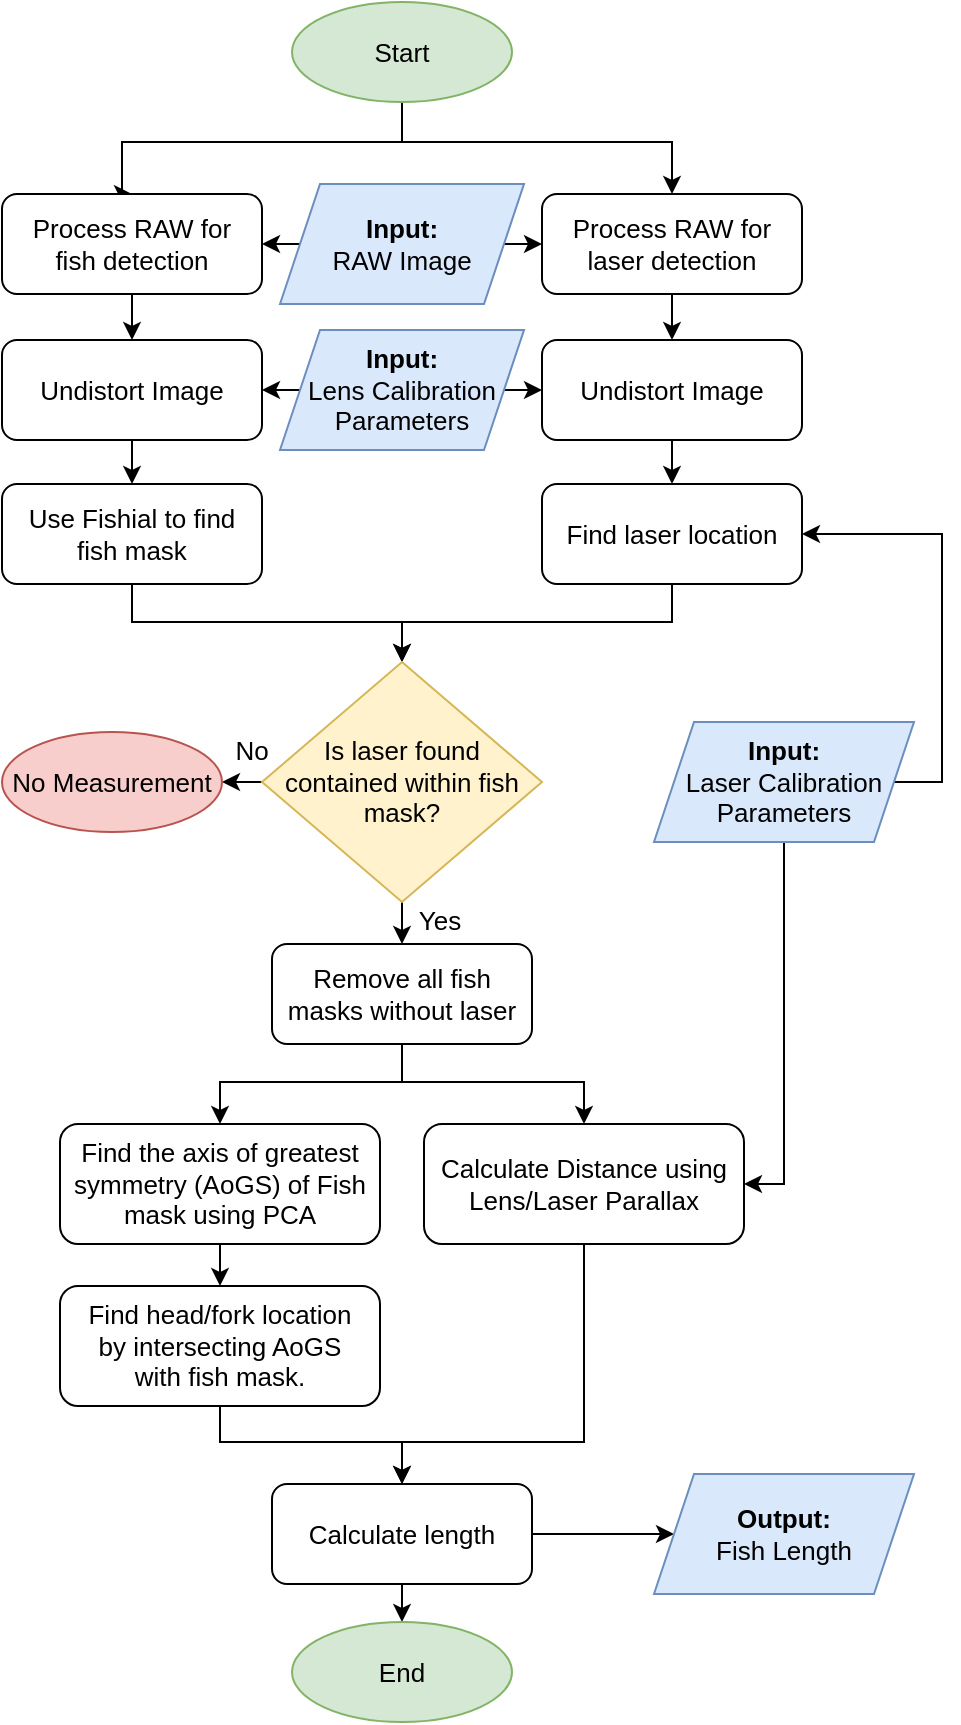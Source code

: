 <mxfile>
    <diagram id="C5RBs43oDa-KdzZeNtuy" name="Page-1">
        <mxGraphModel dx="1147" dy="754" grid="1" gridSize="10" guides="1" tooltips="1" connect="1" arrows="1" fold="1" page="1" pageScale="1" pageWidth="400" pageHeight="1100" math="0" shadow="0">
            <root>
                <mxCell id="WIyWlLk6GJQsqaUBKTNV-0"/>
                <mxCell id="WIyWlLk6GJQsqaUBKTNV-1" parent="WIyWlLk6GJQsqaUBKTNV-0"/>
                <mxCell id="128" style="edgeStyle=orthogonalEdgeStyle;rounded=0;orthogonalLoop=1;jettySize=auto;html=1;exitX=0;exitY=0.5;exitDx=0;exitDy=0;entryX=1;entryY=0.5;entryDx=0;entryDy=0;fontSize=13;" edge="1" parent="WIyWlLk6GJQsqaUBKTNV-1" source="130" target="137">
                    <mxGeometry relative="1" as="geometry"/>
                </mxCell>
                <mxCell id="129" style="edgeStyle=orthogonalEdgeStyle;rounded=0;orthogonalLoop=1;jettySize=auto;html=1;exitX=1;exitY=0.5;exitDx=0;exitDy=0;entryX=0;entryY=0.5;entryDx=0;entryDy=0;fontSize=13;" edge="1" parent="WIyWlLk6GJQsqaUBKTNV-1" source="130" target="132">
                    <mxGeometry relative="1" as="geometry"/>
                </mxCell>
                <mxCell id="130" value="&lt;b style=&quot;font-size: 13px;&quot;&gt;Input:&lt;br style=&quot;font-size: 13px;&quot;&gt;&lt;/b&gt;RAW Image" style="shape=parallelogram;perimeter=parallelogramPerimeter;whiteSpace=wrap;html=1;fixedSize=1;fillColor=#dae8fc;strokeColor=#6c8ebf;fontSize=13;" vertex="1" parent="WIyWlLk6GJQsqaUBKTNV-1">
                    <mxGeometry x="139" y="91" width="122" height="60" as="geometry"/>
                </mxCell>
                <mxCell id="131" style="edgeStyle=orthogonalEdgeStyle;rounded=0;orthogonalLoop=1;jettySize=auto;html=1;exitX=0.5;exitY=1;exitDx=0;exitDy=0;entryX=0.5;entryY=0;entryDx=0;entryDy=0;fontSize=13;" edge="1" parent="WIyWlLk6GJQsqaUBKTNV-1" source="132" target="139">
                    <mxGeometry relative="1" as="geometry"/>
                </mxCell>
                <mxCell id="132" value="Process RAW for laser detection" style="rounded=1;whiteSpace=wrap;html=1;fontSize=13;" vertex="1" parent="WIyWlLk6GJQsqaUBKTNV-1">
                    <mxGeometry x="270" y="96" width="130" height="50" as="geometry"/>
                </mxCell>
                <mxCell id="133" style="edgeStyle=orthogonalEdgeStyle;rounded=0;orthogonalLoop=1;jettySize=auto;html=1;exitX=0.5;exitY=1;exitDx=0;exitDy=0;entryX=0.5;entryY=0;entryDx=0;entryDy=0;fontSize=13;" edge="1" parent="WIyWlLk6GJQsqaUBKTNV-1" source="135" target="137">
                    <mxGeometry relative="1" as="geometry">
                        <Array as="points">
                            <mxPoint x="200" y="70"/>
                            <mxPoint x="60" y="70"/>
                        </Array>
                    </mxGeometry>
                </mxCell>
                <mxCell id="134" style="edgeStyle=orthogonalEdgeStyle;rounded=0;orthogonalLoop=1;jettySize=auto;html=1;exitX=0.5;exitY=1;exitDx=0;exitDy=0;entryX=0.5;entryY=0;entryDx=0;entryDy=0;fontSize=13;" edge="1" parent="WIyWlLk6GJQsqaUBKTNV-1" source="135" target="132">
                    <mxGeometry relative="1" as="geometry">
                        <Array as="points">
                            <mxPoint x="200" y="70"/>
                            <mxPoint x="335" y="70"/>
                        </Array>
                    </mxGeometry>
                </mxCell>
                <mxCell id="135" value="Start" style="ellipse;whiteSpace=wrap;html=1;fillColor=#d5e8d4;strokeColor=#82b366;fontSize=13;" vertex="1" parent="WIyWlLk6GJQsqaUBKTNV-1">
                    <mxGeometry x="145" width="110" height="50" as="geometry"/>
                </mxCell>
                <mxCell id="136" style="edgeStyle=orthogonalEdgeStyle;rounded=0;orthogonalLoop=1;jettySize=auto;html=1;exitX=0.5;exitY=1;exitDx=0;exitDy=0;entryX=0.5;entryY=0;entryDx=0;entryDy=0;fontSize=13;" edge="1" parent="WIyWlLk6GJQsqaUBKTNV-1" source="137" target="141">
                    <mxGeometry relative="1" as="geometry"/>
                </mxCell>
                <mxCell id="137" value="Process RAW for &lt;br&gt;fish detection" style="rounded=1;whiteSpace=wrap;html=1;fontSize=13;" vertex="1" parent="WIyWlLk6GJQsqaUBKTNV-1">
                    <mxGeometry y="96" width="130" height="50" as="geometry"/>
                </mxCell>
                <mxCell id="138" style="edgeStyle=orthogonalEdgeStyle;rounded=0;orthogonalLoop=1;jettySize=auto;html=1;exitX=0.5;exitY=1;exitDx=0;exitDy=0;entryX=0.5;entryY=0;entryDx=0;entryDy=0;fontSize=13;" edge="1" parent="WIyWlLk6GJQsqaUBKTNV-1" source="139" target="143">
                    <mxGeometry relative="1" as="geometry"/>
                </mxCell>
                <mxCell id="139" value="Undistort Image" style="rounded=1;whiteSpace=wrap;html=1;fontSize=13;" vertex="1" parent="WIyWlLk6GJQsqaUBKTNV-1">
                    <mxGeometry x="270" y="169" width="130" height="50" as="geometry"/>
                </mxCell>
                <mxCell id="140" style="edgeStyle=orthogonalEdgeStyle;rounded=0;orthogonalLoop=1;jettySize=auto;html=1;exitX=0.5;exitY=1;exitDx=0;exitDy=0;entryX=0.5;entryY=0;entryDx=0;entryDy=0;fontSize=13;" edge="1" parent="WIyWlLk6GJQsqaUBKTNV-1" source="141" target="148">
                    <mxGeometry relative="1" as="geometry"/>
                </mxCell>
                <mxCell id="141" value="Undistort Image" style="rounded=1;whiteSpace=wrap;html=1;fontSize=13;" vertex="1" parent="WIyWlLk6GJQsqaUBKTNV-1">
                    <mxGeometry y="169" width="130" height="50" as="geometry"/>
                </mxCell>
                <mxCell id="142" style="edgeStyle=orthogonalEdgeStyle;rounded=0;orthogonalLoop=1;jettySize=auto;html=1;exitX=0.5;exitY=1;exitDx=0;exitDy=0;fontSize=13;entryX=0.5;entryY=0;entryDx=0;entryDy=0;" edge="1" parent="WIyWlLk6GJQsqaUBKTNV-1" source="143" target="151">
                    <mxGeometry relative="1" as="geometry">
                        <mxPoint x="210" y="444" as="targetPoint"/>
                        <mxPoint x="345.0" y="295" as="sourcePoint"/>
                        <Array as="points">
                            <mxPoint x="335" y="310"/>
                            <mxPoint x="200" y="310"/>
                        </Array>
                    </mxGeometry>
                </mxCell>
                <mxCell id="143" value="Find laser location" style="rounded=1;whiteSpace=wrap;html=1;fontSize=13;" vertex="1" parent="WIyWlLk6GJQsqaUBKTNV-1">
                    <mxGeometry x="270" y="241" width="130" height="50" as="geometry"/>
                </mxCell>
                <mxCell id="144" style="edgeStyle=orthogonalEdgeStyle;rounded=0;orthogonalLoop=1;jettySize=auto;html=1;exitX=1;exitY=0.5;exitDx=0;exitDy=0;entryX=1;entryY=0.5;entryDx=0;entryDy=0;fontSize=13;" edge="1" parent="WIyWlLk6GJQsqaUBKTNV-1" source="146" target="143">
                    <mxGeometry relative="1" as="geometry">
                        <Array as="points">
                            <mxPoint x="470" y="390"/>
                            <mxPoint x="470" y="266"/>
                        </Array>
                    </mxGeometry>
                </mxCell>
                <mxCell id="145" style="edgeStyle=orthogonalEdgeStyle;rounded=0;orthogonalLoop=1;jettySize=auto;html=1;exitX=0.5;exitY=1;exitDx=0;exitDy=0;entryX=1;entryY=0.5;entryDx=0;entryDy=0;fontSize=13;" edge="1" parent="WIyWlLk6GJQsqaUBKTNV-1" source="146" target="162">
                    <mxGeometry relative="1" as="geometry"/>
                </mxCell>
                <mxCell id="146" value="&lt;b style=&quot;font-size: 13px;&quot;&gt;Input:&lt;/b&gt;&lt;br style=&quot;font-size: 13px;&quot;&gt;Laser Calibration Parameters" style="shape=parallelogram;perimeter=parallelogramPerimeter;whiteSpace=wrap;html=1;fixedSize=1;fillColor=#dae8fc;strokeColor=#6c8ebf;fontSize=13;" vertex="1" parent="WIyWlLk6GJQsqaUBKTNV-1">
                    <mxGeometry x="326" y="360" width="130" height="60" as="geometry"/>
                </mxCell>
                <mxCell id="147" style="edgeStyle=orthogonalEdgeStyle;rounded=0;orthogonalLoop=1;jettySize=auto;html=1;exitX=0.5;exitY=1;exitDx=0;exitDy=0;entryX=0.5;entryY=0;entryDx=0;entryDy=0;fontSize=13;" edge="1" parent="WIyWlLk6GJQsqaUBKTNV-1" source="148" target="151">
                    <mxGeometry relative="1" as="geometry">
                        <Array as="points">
                            <mxPoint x="65" y="310"/>
                            <mxPoint x="200" y="310"/>
                        </Array>
                    </mxGeometry>
                </mxCell>
                <mxCell id="148" value="Use Fishial to find &lt;br&gt;fish mask" style="rounded=1;whiteSpace=wrap;html=1;fontSize=13;" vertex="1" parent="WIyWlLk6GJQsqaUBKTNV-1">
                    <mxGeometry y="241" width="130" height="50" as="geometry"/>
                </mxCell>
                <mxCell id="149" style="edgeStyle=orthogonalEdgeStyle;rounded=0;orthogonalLoop=1;jettySize=auto;html=1;exitX=0;exitY=0.5;exitDx=0;exitDy=0;entryX=1;entryY=0.5;entryDx=0;entryDy=0;fontSize=13;" edge="1" parent="WIyWlLk6GJQsqaUBKTNV-1" source="151" target="152">
                    <mxGeometry relative="1" as="geometry"/>
                </mxCell>
                <mxCell id="150" style="edgeStyle=orthogonalEdgeStyle;rounded=0;orthogonalLoop=1;jettySize=auto;html=1;exitX=0.5;exitY=1;exitDx=0;exitDy=0;entryX=0.5;entryY=0;entryDx=0;entryDy=0;fontSize=13;" edge="1" parent="WIyWlLk6GJQsqaUBKTNV-1" source="151" target="158">
                    <mxGeometry relative="1" as="geometry"/>
                </mxCell>
                <mxCell id="151" value="Is laser found&lt;br&gt;contained within fish mask?" style="rhombus;whiteSpace=wrap;html=1;fillColor=#fff2cc;strokeColor=#d6b656;fontSize=13;" vertex="1" parent="WIyWlLk6GJQsqaUBKTNV-1">
                    <mxGeometry x="130" y="330" width="140" height="120" as="geometry"/>
                </mxCell>
                <mxCell id="152" value="No Measurement" style="ellipse;whiteSpace=wrap;html=1;fillColor=#f8cecc;strokeColor=#b85450;fontSize=13;" vertex="1" parent="WIyWlLk6GJQsqaUBKTNV-1">
                    <mxGeometry y="365" width="110" height="50" as="geometry"/>
                </mxCell>
                <mxCell id="153" style="edgeStyle=orthogonalEdgeStyle;rounded=0;orthogonalLoop=1;jettySize=auto;html=1;exitX=1;exitY=0.5;exitDx=0;exitDy=0;entryX=0;entryY=0.5;entryDx=0;entryDy=0;fontSize=13;" edge="1" parent="WIyWlLk6GJQsqaUBKTNV-1" source="155" target="139">
                    <mxGeometry relative="1" as="geometry"/>
                </mxCell>
                <mxCell id="154" style="edgeStyle=orthogonalEdgeStyle;rounded=0;orthogonalLoop=1;jettySize=auto;html=1;exitX=0;exitY=0.5;exitDx=0;exitDy=0;entryX=1;entryY=0.5;entryDx=0;entryDy=0;fontSize=13;" edge="1" parent="WIyWlLk6GJQsqaUBKTNV-1" source="155" target="141">
                    <mxGeometry relative="1" as="geometry"/>
                </mxCell>
                <mxCell id="155" value="&lt;b style=&quot;font-size: 13px;&quot;&gt;Input:&lt;/b&gt;&lt;br style=&quot;font-size: 13px;&quot;&gt;Lens Calibration Parameters" style="shape=parallelogram;perimeter=parallelogramPerimeter;whiteSpace=wrap;html=1;fixedSize=1;fillColor=#dae8fc;strokeColor=#6c8ebf;fontSize=13;" vertex="1" parent="WIyWlLk6GJQsqaUBKTNV-1">
                    <mxGeometry x="139" y="164" width="122" height="60" as="geometry"/>
                </mxCell>
                <mxCell id="156" style="edgeStyle=orthogonalEdgeStyle;rounded=0;orthogonalLoop=1;jettySize=auto;html=1;exitX=0.5;exitY=1;exitDx=0;exitDy=0;entryX=0.5;entryY=0;entryDx=0;entryDy=0;fontSize=13;" edge="1" parent="WIyWlLk6GJQsqaUBKTNV-1" source="158" target="160">
                    <mxGeometry relative="1" as="geometry">
                        <Array as="points">
                            <mxPoint x="200" y="540"/>
                            <mxPoint x="109" y="540"/>
                        </Array>
                    </mxGeometry>
                </mxCell>
                <mxCell id="157" style="edgeStyle=orthogonalEdgeStyle;rounded=0;orthogonalLoop=1;jettySize=auto;html=1;exitX=0.5;exitY=1;exitDx=0;exitDy=0;entryX=0.5;entryY=0;entryDx=0;entryDy=0;fontSize=13;" edge="1" parent="WIyWlLk6GJQsqaUBKTNV-1" source="158" target="162">
                    <mxGeometry relative="1" as="geometry">
                        <Array as="points">
                            <mxPoint x="200" y="540"/>
                            <mxPoint x="291" y="540"/>
                        </Array>
                    </mxGeometry>
                </mxCell>
                <mxCell id="158" value="Remove all fish masks without laser" style="rounded=1;whiteSpace=wrap;html=1;fontSize=13;" vertex="1" parent="WIyWlLk6GJQsqaUBKTNV-1">
                    <mxGeometry x="135" y="471" width="130" height="50" as="geometry"/>
                </mxCell>
                <mxCell id="159" style="edgeStyle=orthogonalEdgeStyle;rounded=0;orthogonalLoop=1;jettySize=auto;html=1;exitX=0.5;exitY=1;exitDx=0;exitDy=0;entryX=0.5;entryY=0;entryDx=0;entryDy=0;fontSize=13;" edge="1" parent="WIyWlLk6GJQsqaUBKTNV-1" source="160" target="164">
                    <mxGeometry relative="1" as="geometry"/>
                </mxCell>
                <mxCell id="160" value="Find the axis of greatest symmetry (AoGS) of Fish mask using PCA" style="rounded=1;whiteSpace=wrap;html=1;fontSize=13;" vertex="1" parent="WIyWlLk6GJQsqaUBKTNV-1">
                    <mxGeometry x="29" y="561" width="160" height="60" as="geometry"/>
                </mxCell>
                <mxCell id="161" style="edgeStyle=orthogonalEdgeStyle;rounded=0;orthogonalLoop=1;jettySize=auto;html=1;exitX=0.5;exitY=1;exitDx=0;exitDy=0;entryX=0.5;entryY=0;entryDx=0;entryDy=0;fontSize=13;" edge="1" parent="WIyWlLk6GJQsqaUBKTNV-1" source="162" target="167">
                    <mxGeometry relative="1" as="geometry">
                        <Array as="points">
                            <mxPoint x="291" y="720"/>
                            <mxPoint x="200" y="720"/>
                        </Array>
                    </mxGeometry>
                </mxCell>
                <mxCell id="162" value="Calculate Distance using Lens/Laser Parallax" style="rounded=1;whiteSpace=wrap;html=1;fontSize=13;" vertex="1" parent="WIyWlLk6GJQsqaUBKTNV-1">
                    <mxGeometry x="211" y="561" width="160" height="60" as="geometry"/>
                </mxCell>
                <mxCell id="163" style="edgeStyle=orthogonalEdgeStyle;rounded=0;orthogonalLoop=1;jettySize=auto;html=1;exitX=0.5;exitY=1;exitDx=0;exitDy=0;entryX=0.5;entryY=0;entryDx=0;entryDy=0;fontSize=13;" edge="1" parent="WIyWlLk6GJQsqaUBKTNV-1" source="164" target="167">
                    <mxGeometry relative="1" as="geometry">
                        <Array as="points">
                            <mxPoint x="109" y="720"/>
                            <mxPoint x="200" y="720"/>
                        </Array>
                    </mxGeometry>
                </mxCell>
                <mxCell id="164" value="Find head/fork location &lt;br&gt;by intersecting AoGS &lt;br&gt;with fish mask." style="rounded=1;whiteSpace=wrap;html=1;fontSize=13;" vertex="1" parent="WIyWlLk6GJQsqaUBKTNV-1">
                    <mxGeometry x="29" y="642" width="160" height="60" as="geometry"/>
                </mxCell>
                <mxCell id="165" style="edgeStyle=orthogonalEdgeStyle;rounded=0;orthogonalLoop=1;jettySize=auto;html=1;exitX=1;exitY=0.5;exitDx=0;exitDy=0;entryX=0;entryY=0.5;entryDx=0;entryDy=0;fontSize=13;" edge="1" parent="WIyWlLk6GJQsqaUBKTNV-1" source="167" target="171">
                    <mxGeometry relative="1" as="geometry"/>
                </mxCell>
                <mxCell id="166" style="edgeStyle=orthogonalEdgeStyle;rounded=0;orthogonalLoop=1;jettySize=auto;html=1;exitX=0.5;exitY=1;exitDx=0;exitDy=0;entryX=0.5;entryY=0;entryDx=0;entryDy=0;fontSize=13;" edge="1" parent="WIyWlLk6GJQsqaUBKTNV-1" source="167" target="170">
                    <mxGeometry relative="1" as="geometry"/>
                </mxCell>
                <mxCell id="167" value="Calculate length" style="rounded=1;whiteSpace=wrap;html=1;fontSize=13;" vertex="1" parent="WIyWlLk6GJQsqaUBKTNV-1">
                    <mxGeometry x="135" y="741" width="130" height="50" as="geometry"/>
                </mxCell>
                <mxCell id="168" value="Yes" style="text;html=1;strokeColor=none;fillColor=none;align=center;verticalAlign=middle;whiteSpace=wrap;rounded=0;fontSize=13;" vertex="1" parent="WIyWlLk6GJQsqaUBKTNV-1">
                    <mxGeometry x="189" y="444" width="60" height="30" as="geometry"/>
                </mxCell>
                <mxCell id="169" value="No" style="text;html=1;strokeColor=none;fillColor=none;align=center;verticalAlign=middle;whiteSpace=wrap;rounded=0;fontSize=13;" vertex="1" parent="WIyWlLk6GJQsqaUBKTNV-1">
                    <mxGeometry x="95" y="359" width="60" height="30" as="geometry"/>
                </mxCell>
                <mxCell id="170" value="End" style="ellipse;whiteSpace=wrap;html=1;fillColor=#d5e8d4;strokeColor=#82b366;fontSize=13;" vertex="1" parent="WIyWlLk6GJQsqaUBKTNV-1">
                    <mxGeometry x="145" y="810" width="110" height="50" as="geometry"/>
                </mxCell>
                <mxCell id="171" value="&lt;b style=&quot;font-size: 13px;&quot;&gt;Output:&lt;/b&gt;&lt;br style=&quot;font-size: 13px;&quot;&gt;Fish Length" style="shape=parallelogram;perimeter=parallelogramPerimeter;whiteSpace=wrap;html=1;fixedSize=1;fillColor=#dae8fc;strokeColor=#6c8ebf;fontSize=13;" vertex="1" parent="WIyWlLk6GJQsqaUBKTNV-1">
                    <mxGeometry x="326" y="736" width="130" height="60" as="geometry"/>
                </mxCell>
            </root>
        </mxGraphModel>
    </diagram>
</mxfile>